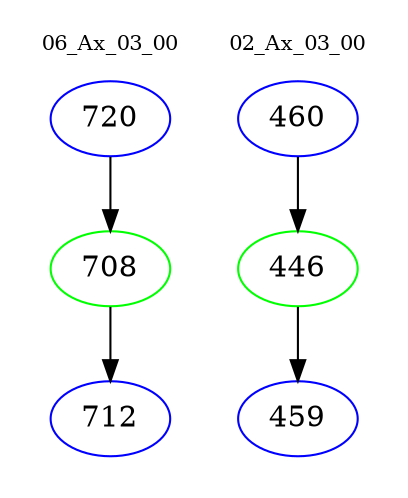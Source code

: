 digraph{
subgraph cluster_0 {
color = white
label = "06_Ax_03_00";
fontsize=10;
T0_720 [label="720", color="blue"]
T0_720 -> T0_708 [color="black"]
T0_708 [label="708", color="green"]
T0_708 -> T0_712 [color="black"]
T0_712 [label="712", color="blue"]
}
subgraph cluster_1 {
color = white
label = "02_Ax_03_00";
fontsize=10;
T1_460 [label="460", color="blue"]
T1_460 -> T1_446 [color="black"]
T1_446 [label="446", color="green"]
T1_446 -> T1_459 [color="black"]
T1_459 [label="459", color="blue"]
}
}

